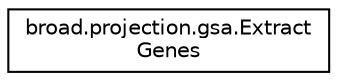 digraph "Graphical Class Hierarchy"
{
  edge [fontname="Helvetica",fontsize="10",labelfontname="Helvetica",labelfontsize="10"];
  node [fontname="Helvetica",fontsize="10",shape=record];
  rankdir="LR";
  Node1 [label="broad.projection.gsa.Extract\lGenes",height=0.2,width=0.4,color="black", fillcolor="white", style="filled",URL="$classbroad_1_1projection_1_1gsa_1_1_extract_genes.html"];
}
